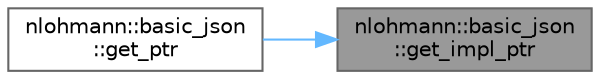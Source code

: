digraph "nlohmann::basic_json::get_impl_ptr"
{
 // LATEX_PDF_SIZE
  bgcolor="transparent";
  edge [fontname=Helvetica,fontsize=10,labelfontname=Helvetica,labelfontsize=10];
  node [fontname=Helvetica,fontsize=10,shape=box,height=0.2,width=0.4];
  rankdir="RL";
  Node1 [label="nlohmann::basic_json\l::get_impl_ptr",height=0.2,width=0.4,color="gray40", fillcolor="grey60", style="filled", fontcolor="black",tooltip="get a pointer to the value (object)"];
  Node1 -> Node2 [dir="back",color="steelblue1",style="solid"];
  Node2 [label="nlohmann::basic_json\l::get_ptr",height=0.2,width=0.4,color="grey40", fillcolor="white", style="filled",URL="$a01659.html#a85222410e03d8f5c8ff9c78cf9f6b1b6",tooltip="get a pointer value (implicit)"];
}
